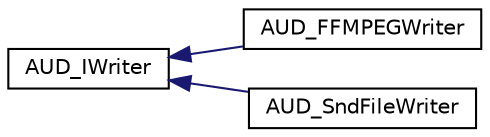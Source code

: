 digraph G
{
  edge [fontname="Helvetica",fontsize="10",labelfontname="Helvetica",labelfontsize="10"];
  node [fontname="Helvetica",fontsize="10",shape=record];
  rankdir=LR;
  Node1 [label="AUD_IWriter",height=0.2,width=0.4,color="black", fillcolor="white", style="filled",URL="$da/d66/classAUD__IWriter.html"];
  Node1 -> Node2 [dir=back,color="midnightblue",fontsize="10",style="solid",fontname="Helvetica"];
  Node2 [label="AUD_FFMPEGWriter",height=0.2,width=0.4,color="black", fillcolor="white", style="filled",URL="$da/d66/classAUD__FFMPEGWriter.html"];
  Node1 -> Node3 [dir=back,color="midnightblue",fontsize="10",style="solid",fontname="Helvetica"];
  Node3 [label="AUD_SndFileWriter",height=0.2,width=0.4,color="black", fillcolor="white", style="filled",URL="$d6/ddf/classAUD__SndFileWriter.html"];
}
